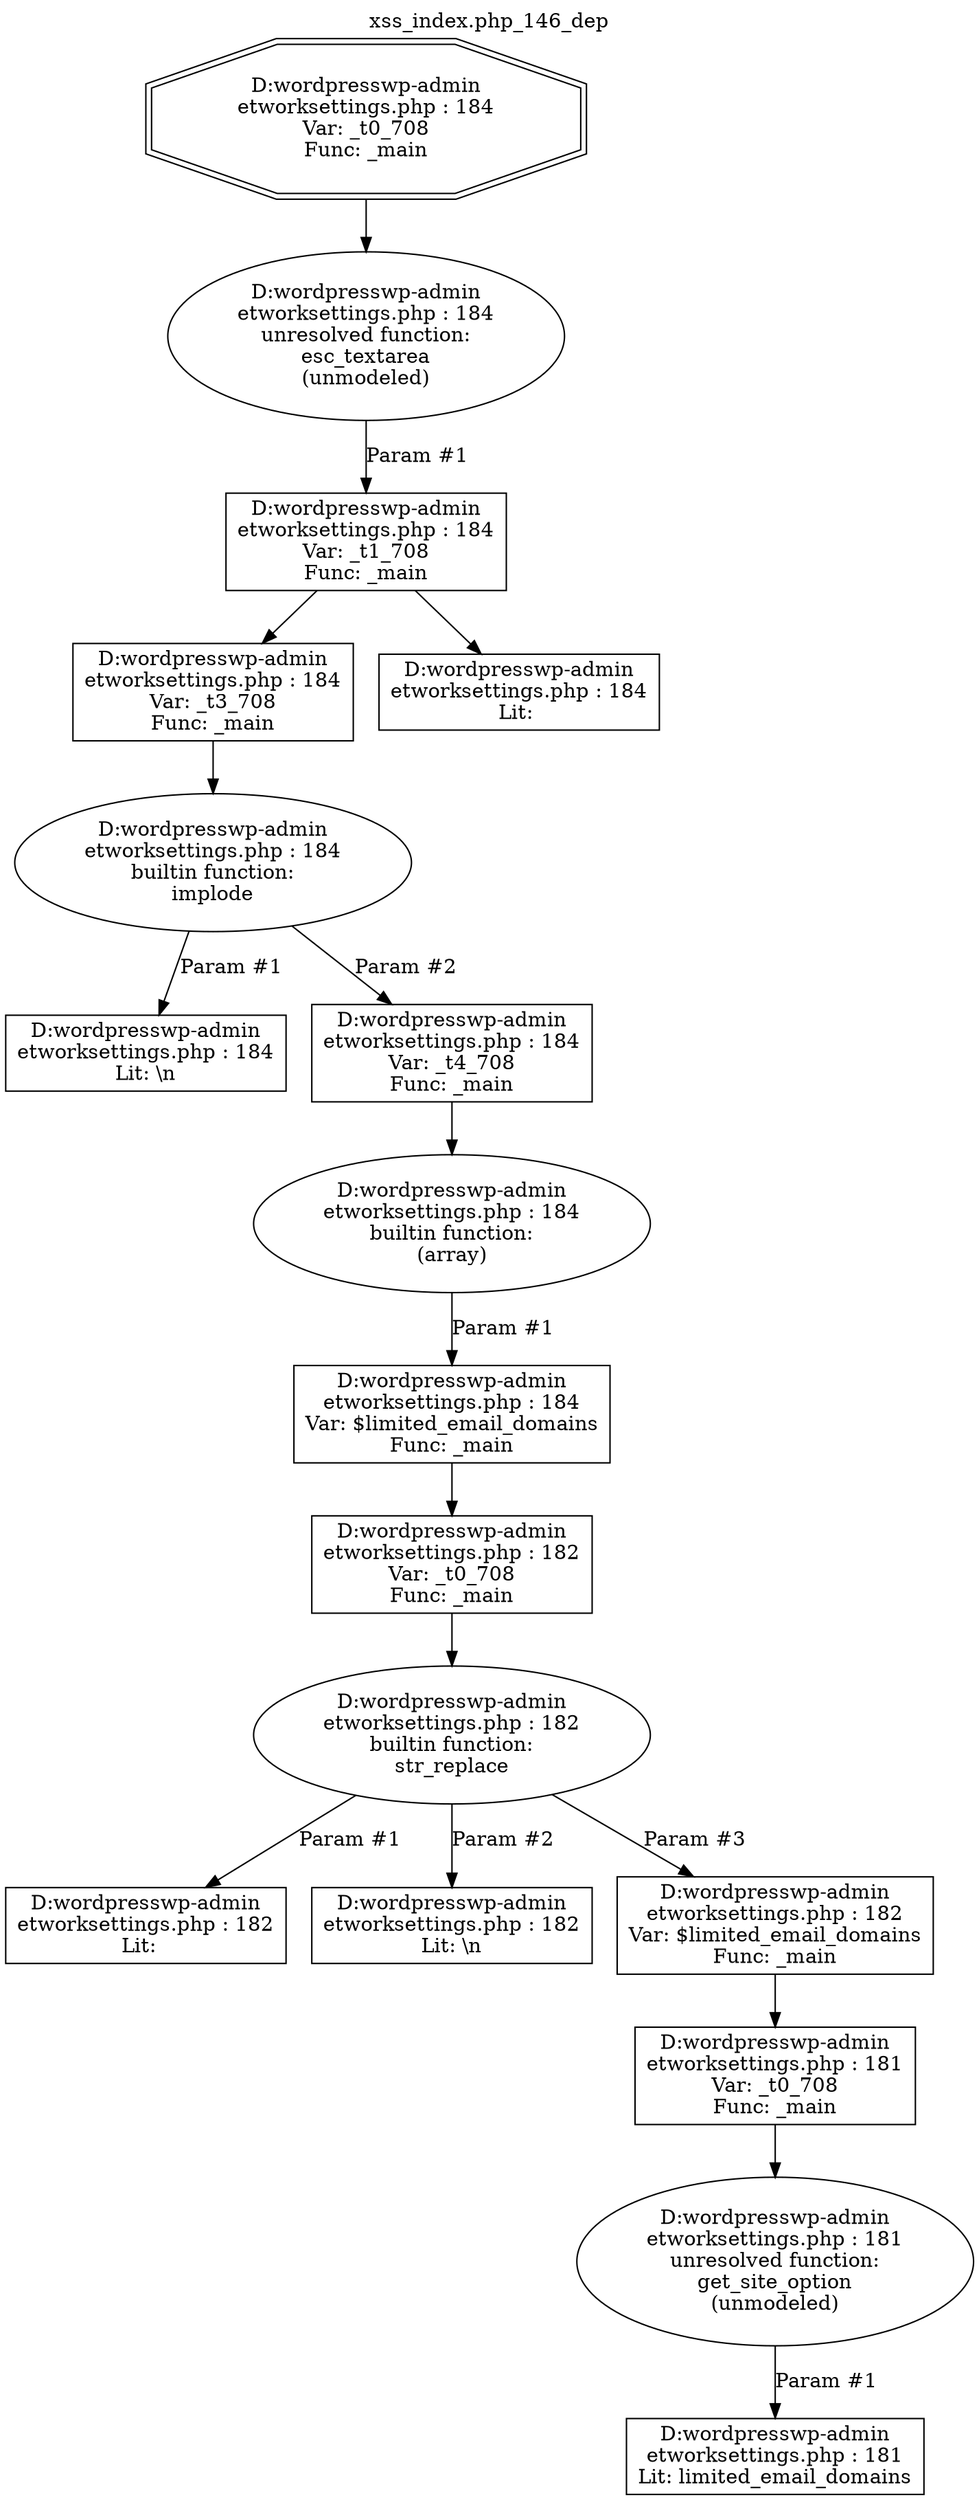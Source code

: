 digraph cfg {
  label="xss_index.php_146_dep";
  labelloc=t;
  n1 [shape=doubleoctagon, label="D:\wordpress\wp-admin\network\settings.php : 184\nVar: _t0_708\nFunc: _main\n"];
  n2 [shape=ellipse, label="D:\wordpress\wp-admin\network\settings.php : 184\nunresolved function:\nesc_textarea\n(unmodeled)\n"];
  n3 [shape=box, label="D:\wordpress\wp-admin\network\settings.php : 184\nVar: _t1_708\nFunc: _main\n"];
  n4 [shape=box, label="D:\wordpress\wp-admin\network\settings.php : 184\nVar: _t3_708\nFunc: _main\n"];
  n5 [shape=ellipse, label="D:\wordpress\wp-admin\network\settings.php : 184\nbuiltin function:\nimplode\n"];
  n6 [shape=box, label="D:\wordpress\wp-admin\network\settings.php : 184\nLit: \\n\n"];
  n7 [shape=box, label="D:\wordpress\wp-admin\network\settings.php : 184\nVar: _t4_708\nFunc: _main\n"];
  n8 [shape=ellipse, label="D:\wordpress\wp-admin\network\settings.php : 184\nbuiltin function:\n(array)\n"];
  n9 [shape=box, label="D:\wordpress\wp-admin\network\settings.php : 184\nVar: $limited_email_domains\nFunc: _main\n"];
  n10 [shape=box, label="D:\wordpress\wp-admin\network\settings.php : 182\nVar: _t0_708\nFunc: _main\n"];
  n11 [shape=ellipse, label="D:\wordpress\wp-admin\network\settings.php : 182\nbuiltin function:\nstr_replace\n"];
  n12 [shape=box, label="D:\wordpress\wp-admin\network\settings.php : 182\nLit:  \n"];
  n13 [shape=box, label="D:\wordpress\wp-admin\network\settings.php : 182\nLit: \\n\n"];
  n14 [shape=box, label="D:\wordpress\wp-admin\network\settings.php : 182\nVar: $limited_email_domains\nFunc: _main\n"];
  n15 [shape=box, label="D:\wordpress\wp-admin\network\settings.php : 181\nVar: _t0_708\nFunc: _main\n"];
  n16 [shape=ellipse, label="D:\wordpress\wp-admin\network\settings.php : 181\nunresolved function:\nget_site_option\n(unmodeled)\n"];
  n17 [shape=box, label="D:\wordpress\wp-admin\network\settings.php : 181\nLit: limited_email_domains\n"];
  n18 [shape=box, label="D:\wordpress\wp-admin\network\settings.php : 184\nLit: \n"];
  n1 -> n2;
  n4 -> n5;
  n5 -> n6[label="Param #1"];
  n5 -> n7[label="Param #2"];
  n7 -> n8;
  n10 -> n11;
  n11 -> n12[label="Param #1"];
  n11 -> n13[label="Param #2"];
  n11 -> n14[label="Param #3"];
  n15 -> n16;
  n16 -> n17[label="Param #1"];
  n14 -> n15;
  n9 -> n10;
  n8 -> n9[label="Param #1"];
  n3 -> n4;
  n3 -> n18;
  n2 -> n3[label="Param #1"];
}
